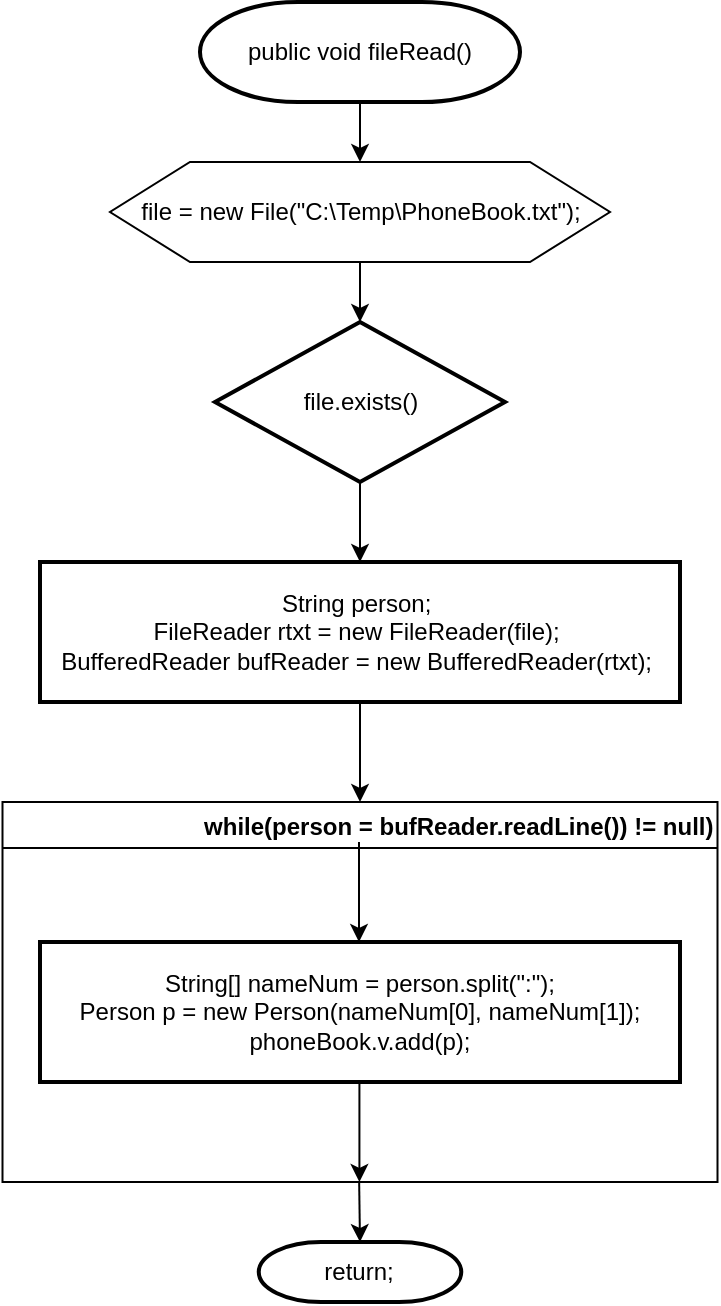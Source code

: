 <mxfile version="14.6.9" type="github">
  <diagram id="C5RBs43oDa-KdzZeNtuy" name="Page-1">
    <mxGraphModel dx="1182" dy="707" grid="0" gridSize="10" guides="1" tooltips="1" connect="1" arrows="1" fold="1" page="1" pageScale="1" pageWidth="827" pageHeight="1169" math="0" shadow="0">
      <root>
        <mxCell id="WIyWlLk6GJQsqaUBKTNV-0" />
        <mxCell id="WIyWlLk6GJQsqaUBKTNV-1" parent="WIyWlLk6GJQsqaUBKTNV-0" />
        <mxCell id="Bzp4fnN9qnVDxlsvVhck-8" style="edgeStyle=orthogonalEdgeStyle;rounded=0;orthogonalLoop=1;jettySize=auto;html=1;entryX=0.5;entryY=0;entryDx=0;entryDy=0;" edge="1" parent="WIyWlLk6GJQsqaUBKTNV-1" source="Bzp4fnN9qnVDxlsvVhck-0" target="Bzp4fnN9qnVDxlsvVhck-1">
          <mxGeometry relative="1" as="geometry" />
        </mxCell>
        <mxCell id="Bzp4fnN9qnVDxlsvVhck-0" value="public void fileRead()" style="strokeWidth=2;html=1;shape=mxgraph.flowchart.terminator;whiteSpace=wrap;" vertex="1" parent="WIyWlLk6GJQsqaUBKTNV-1">
          <mxGeometry x="210" y="60" width="160" height="50" as="geometry" />
        </mxCell>
        <mxCell id="Bzp4fnN9qnVDxlsvVhck-9" style="edgeStyle=orthogonalEdgeStyle;rounded=0;orthogonalLoop=1;jettySize=auto;html=1;entryX=0.5;entryY=0;entryDx=0;entryDy=0;entryPerimeter=0;" edge="1" parent="WIyWlLk6GJQsqaUBKTNV-1" source="Bzp4fnN9qnVDxlsvVhck-1" target="Bzp4fnN9qnVDxlsvVhck-3">
          <mxGeometry relative="1" as="geometry" />
        </mxCell>
        <mxCell id="Bzp4fnN9qnVDxlsvVhck-1" value="file = new File(&quot;C:\\Temp\\PhoneBook.txt&quot;);" style="verticalLabelPosition=middle;verticalAlign=middle;html=1;shape=hexagon;perimeter=hexagonPerimeter2;arcSize=6;size=0.16;labelPosition=center;align=center;" vertex="1" parent="WIyWlLk6GJQsqaUBKTNV-1">
          <mxGeometry x="165" y="140" width="250" height="50" as="geometry" />
        </mxCell>
        <mxCell id="Bzp4fnN9qnVDxlsvVhck-10" style="edgeStyle=orthogonalEdgeStyle;rounded=0;orthogonalLoop=1;jettySize=auto;html=1;entryX=0.5;entryY=0;entryDx=0;entryDy=0;" edge="1" parent="WIyWlLk6GJQsqaUBKTNV-1" source="Bzp4fnN9qnVDxlsvVhck-3" target="Bzp4fnN9qnVDxlsvVhck-4">
          <mxGeometry relative="1" as="geometry" />
        </mxCell>
        <mxCell id="Bzp4fnN9qnVDxlsvVhck-3" value="file.exists()" style="strokeWidth=2;html=1;shape=mxgraph.flowchart.decision;whiteSpace=wrap;" vertex="1" parent="WIyWlLk6GJQsqaUBKTNV-1">
          <mxGeometry x="217.5" y="220" width="145" height="80" as="geometry" />
        </mxCell>
        <mxCell id="Bzp4fnN9qnVDxlsvVhck-11" style="edgeStyle=orthogonalEdgeStyle;rounded=0;orthogonalLoop=1;jettySize=auto;html=1;entryX=0.5;entryY=0;entryDx=0;entryDy=0;" edge="1" parent="WIyWlLk6GJQsqaUBKTNV-1" source="Bzp4fnN9qnVDxlsvVhck-4" target="Bzp4fnN9qnVDxlsvVhck-5">
          <mxGeometry relative="1" as="geometry" />
        </mxCell>
        <mxCell id="Bzp4fnN9qnVDxlsvVhck-4" value="String person;&amp;nbsp;&lt;br&gt;				FileReader rtxt = new FileReader(file);&amp;nbsp;&lt;br&gt;				BufferedReader bufReader = new BufferedReader(rtxt);&amp;nbsp;" style="rounded=1;whiteSpace=wrap;html=1;absoluteArcSize=1;arcSize=0;strokeWidth=2;" vertex="1" parent="WIyWlLk6GJQsqaUBKTNV-1">
          <mxGeometry x="130" y="340" width="320" height="70" as="geometry" />
        </mxCell>
        <mxCell id="Bzp4fnN9qnVDxlsvVhck-5" value="while(person = bufReader.readLine()) != null)" style="swimlane;align=right;" vertex="1" parent="WIyWlLk6GJQsqaUBKTNV-1">
          <mxGeometry x="111.25" y="460" width="357.5" height="190" as="geometry" />
        </mxCell>
        <mxCell id="Bzp4fnN9qnVDxlsvVhck-6" value="String[] nameNum = person.split(&quot;:&quot;);&lt;br&gt;Person p = new Person(nameNum[0], nameNum[1]);&lt;br&gt;phoneBook.v.add(p);" style="rounded=1;whiteSpace=wrap;html=1;absoluteArcSize=1;arcSize=0;strokeWidth=2;" vertex="1" parent="Bzp4fnN9qnVDxlsvVhck-5">
          <mxGeometry x="18.75" y="70" width="320" height="70" as="geometry" />
        </mxCell>
        <mxCell id="Bzp4fnN9qnVDxlsvVhck-12" style="edgeStyle=orthogonalEdgeStyle;rounded=0;orthogonalLoop=1;jettySize=auto;html=1;entryX=0.5;entryY=0;entryDx=0;entryDy=0;" edge="1" parent="Bzp4fnN9qnVDxlsvVhck-5">
          <mxGeometry relative="1" as="geometry">
            <mxPoint x="178.25" y="20" as="sourcePoint" />
            <mxPoint x="178.25" y="70" as="targetPoint" />
          </mxGeometry>
        </mxCell>
        <mxCell id="Bzp4fnN9qnVDxlsvVhck-13" style="edgeStyle=orthogonalEdgeStyle;rounded=0;orthogonalLoop=1;jettySize=auto;html=1;entryX=0.5;entryY=0;entryDx=0;entryDy=0;" edge="1" parent="Bzp4fnN9qnVDxlsvVhck-5">
          <mxGeometry relative="1" as="geometry">
            <mxPoint x="178.46" y="140" as="sourcePoint" />
            <mxPoint x="178.46" y="190" as="targetPoint" />
          </mxGeometry>
        </mxCell>
        <mxCell id="Bzp4fnN9qnVDxlsvVhck-14" style="edgeStyle=orthogonalEdgeStyle;rounded=0;orthogonalLoop=1;jettySize=auto;html=1;" edge="1" parent="WIyWlLk6GJQsqaUBKTNV-1">
          <mxGeometry relative="1" as="geometry">
            <mxPoint x="289.58" y="650" as="sourcePoint" />
            <mxPoint x="290" y="680" as="targetPoint" />
          </mxGeometry>
        </mxCell>
        <mxCell id="Bzp4fnN9qnVDxlsvVhck-16" value="return;" style="strokeWidth=2;html=1;shape=mxgraph.flowchart.terminator;whiteSpace=wrap;" vertex="1" parent="WIyWlLk6GJQsqaUBKTNV-1">
          <mxGeometry x="239.38" y="680" width="101.25" height="30" as="geometry" />
        </mxCell>
      </root>
    </mxGraphModel>
  </diagram>
</mxfile>
